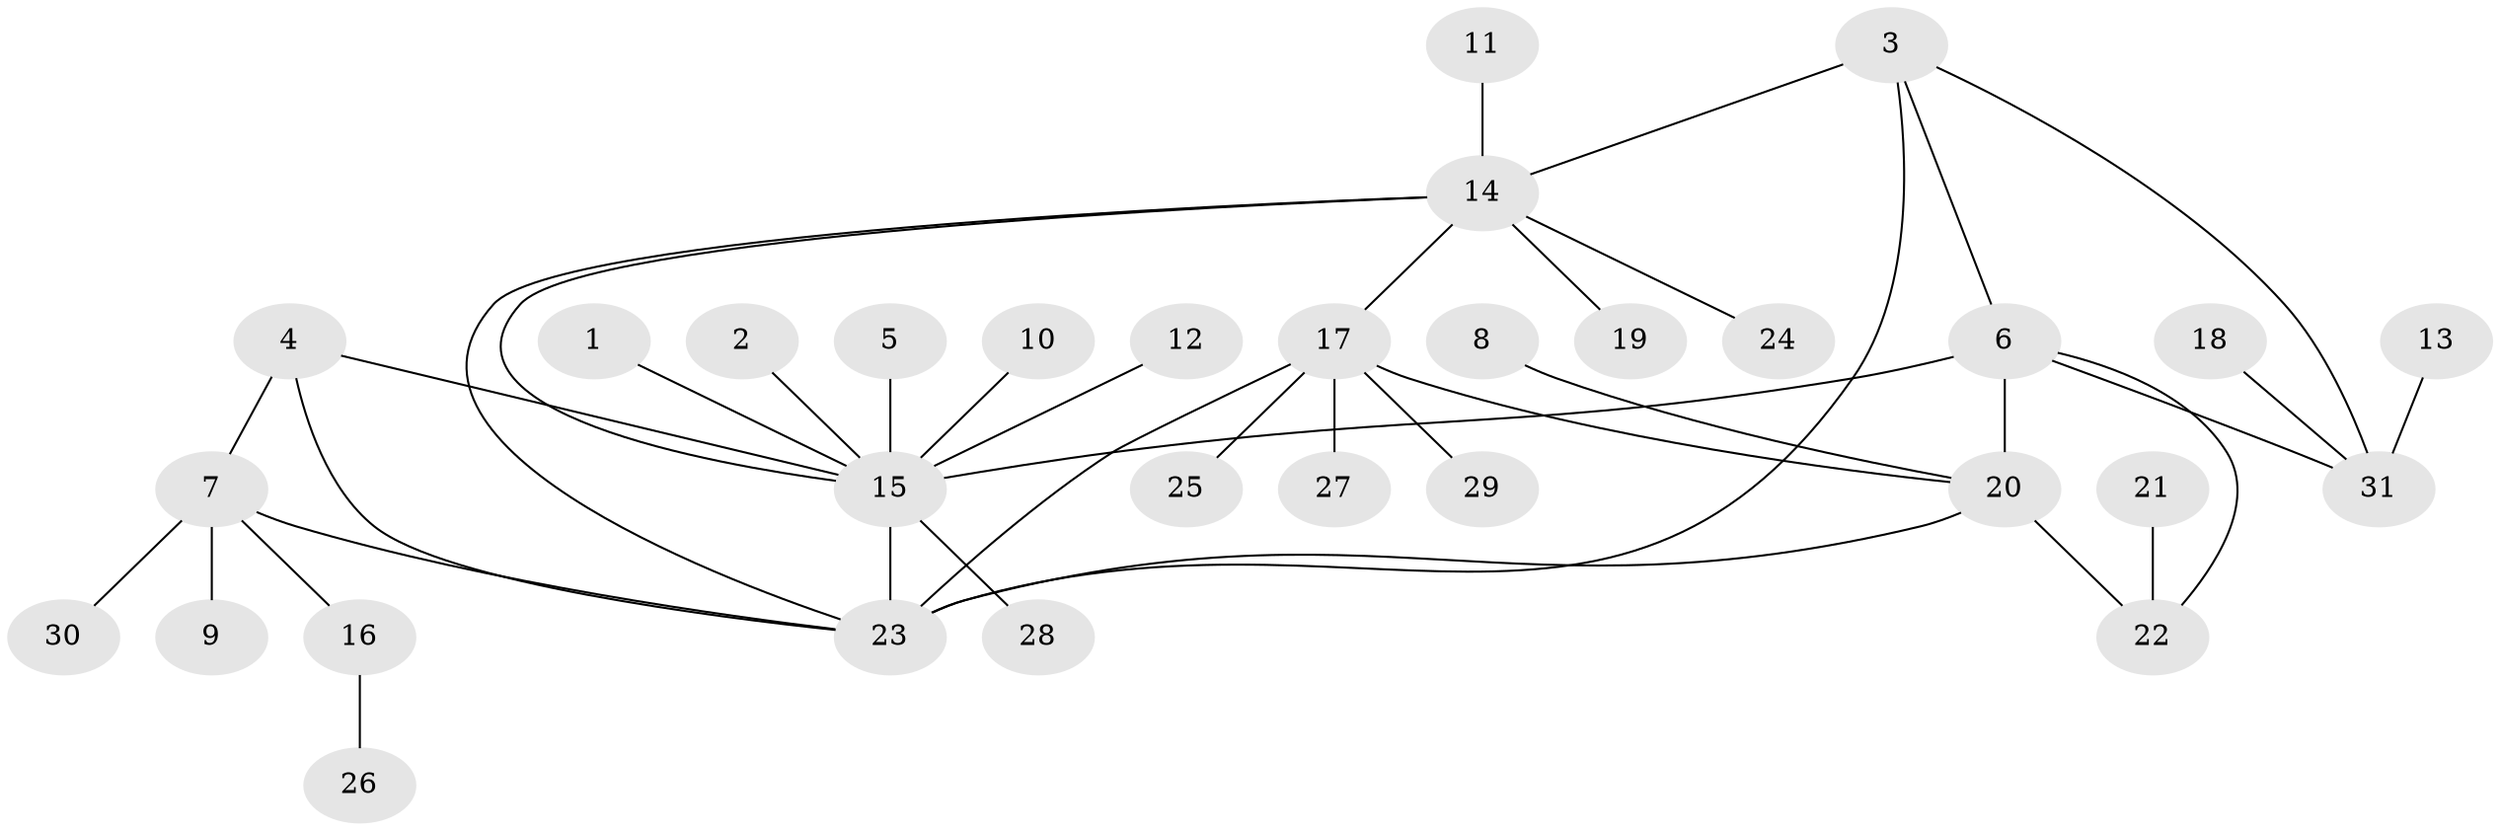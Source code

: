 // original degree distribution, {4: 0.11290322580645161, 8: 0.016129032258064516, 6: 0.04838709677419355, 7: 0.06451612903225806, 5: 0.03225806451612903, 2: 0.11290322580645161, 1: 0.5806451612903226, 3: 0.03225806451612903}
// Generated by graph-tools (version 1.1) at 2025/50/03/09/25 03:50:41]
// undirected, 31 vertices, 40 edges
graph export_dot {
graph [start="1"]
  node [color=gray90,style=filled];
  1;
  2;
  3;
  4;
  5;
  6;
  7;
  8;
  9;
  10;
  11;
  12;
  13;
  14;
  15;
  16;
  17;
  18;
  19;
  20;
  21;
  22;
  23;
  24;
  25;
  26;
  27;
  28;
  29;
  30;
  31;
  1 -- 15 [weight=1.0];
  2 -- 15 [weight=1.0];
  3 -- 6 [weight=1.0];
  3 -- 14 [weight=1.0];
  3 -- 23 [weight=2.0];
  3 -- 31 [weight=1.0];
  4 -- 7 [weight=1.0];
  4 -- 15 [weight=1.0];
  4 -- 23 [weight=1.0];
  5 -- 15 [weight=1.0];
  6 -- 15 [weight=1.0];
  6 -- 20 [weight=1.0];
  6 -- 22 [weight=1.0];
  6 -- 31 [weight=1.0];
  7 -- 9 [weight=1.0];
  7 -- 16 [weight=1.0];
  7 -- 23 [weight=1.0];
  7 -- 30 [weight=1.0];
  8 -- 20 [weight=1.0];
  10 -- 15 [weight=1.0];
  11 -- 14 [weight=1.0];
  12 -- 15 [weight=1.0];
  13 -- 31 [weight=1.0];
  14 -- 15 [weight=1.0];
  14 -- 17 [weight=1.0];
  14 -- 19 [weight=1.0];
  14 -- 23 [weight=1.0];
  14 -- 24 [weight=1.0];
  15 -- 23 [weight=2.0];
  15 -- 28 [weight=1.0];
  16 -- 26 [weight=1.0];
  17 -- 20 [weight=1.0];
  17 -- 23 [weight=1.0];
  17 -- 25 [weight=1.0];
  17 -- 27 [weight=1.0];
  17 -- 29 [weight=1.0];
  18 -- 31 [weight=1.0];
  20 -- 22 [weight=1.0];
  20 -- 23 [weight=1.0];
  21 -- 22 [weight=1.0];
}
